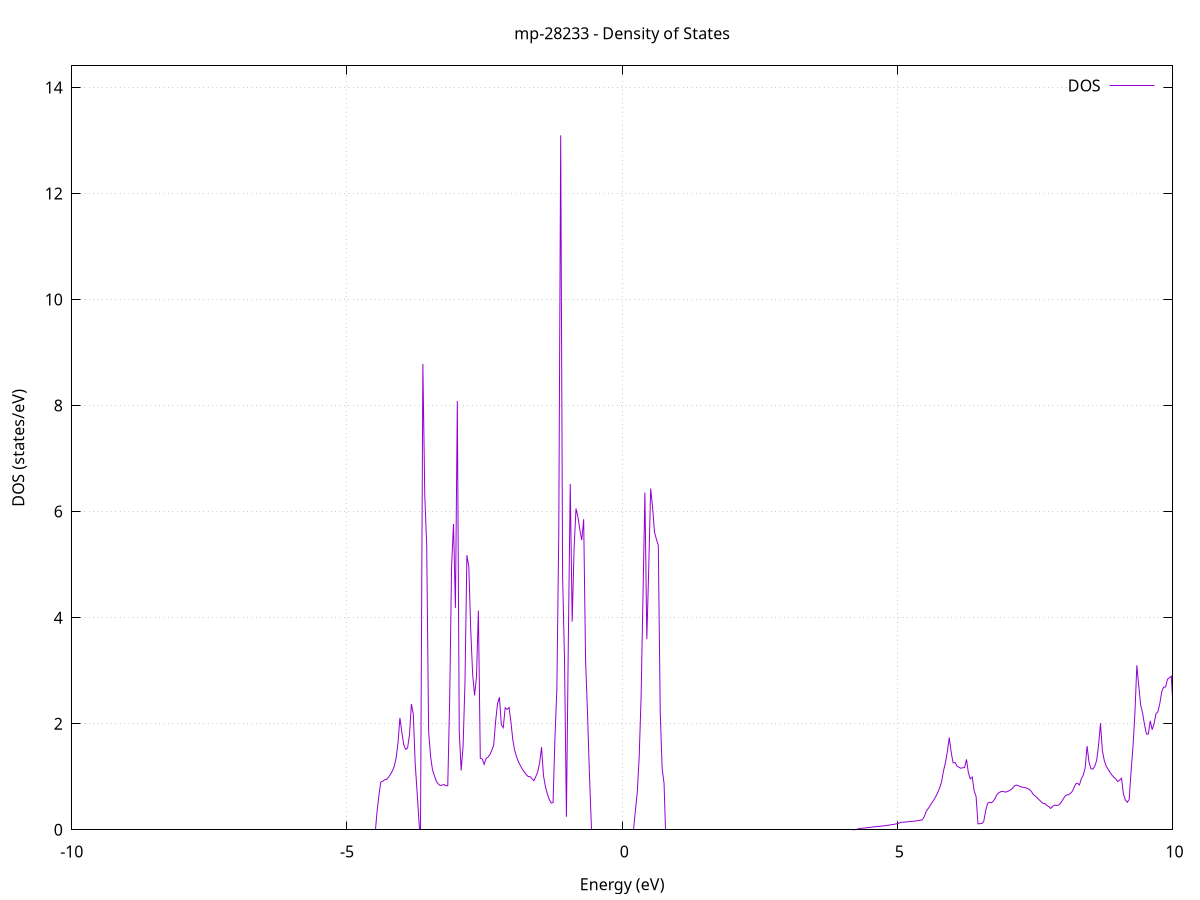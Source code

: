 set title 'mp-28233 - Density of States'
set xlabel 'Energy (eV)'
set ylabel 'DOS (states/eV)'
set grid
set xrange [-10:10]
set yrange [0:14.406]
set xzeroaxis lt -1
set terminal png size 800,600
set output 'mp-28233_dos_gnuplot.png'
plot '-' using 1:2 with lines title 'DOS'
-51.999800 0.000000
-51.965000 0.000000
-51.930200 0.000000
-51.895500 0.000000
-51.860700 0.000000
-51.825900 0.000000
-51.791100 0.000000
-51.756300 0.000000
-51.721600 0.000000
-51.686800 0.000000
-51.652000 0.000000
-51.617200 0.000000
-51.582400 0.000000
-51.547700 0.000000
-51.512900 0.000000
-51.478100 0.000000
-51.443300 0.000000
-51.408500 0.000000
-51.373800 0.000000
-51.339000 0.000000
-51.304200 0.000000
-51.269400 0.000000
-51.234600 0.000000
-51.199900 0.000000
-51.165100 0.000000
-51.130300 0.000000
-51.095500 0.000000
-51.060700 0.000000
-51.026000 0.000000
-50.991200 0.000000
-50.956400 0.000000
-50.921600 0.000000
-50.886800 0.000000
-50.852100 0.000000
-50.817300 0.000000
-50.782500 0.000000
-50.747700 0.000000
-50.712900 0.000000
-50.678200 0.000000
-50.643400 0.000000
-50.608600 0.000000
-50.573800 0.000000
-50.539000 0.000000
-50.504300 0.000000
-50.469500 0.000000
-50.434700 0.000000
-50.399900 0.000000
-50.365100 0.000000
-50.330400 0.000000
-50.295600 0.000000
-50.260800 0.000000
-50.226000 0.000000
-50.191200 0.000000
-50.156500 0.000000
-50.121700 0.000000
-50.086900 0.000000
-50.052100 0.000000
-50.017300 0.000000
-49.982600 0.000000
-49.947800 0.000000
-49.913000 0.000000
-49.878200 0.000000
-49.843400 0.000000
-49.808700 0.000000
-49.773900 0.000000
-49.739100 0.000000
-49.704300 0.000000
-49.669500 0.000000
-49.634800 0.000000
-49.600000 0.000000
-49.565200 0.000000
-49.530400 0.000000
-49.495600 0.000000
-49.460900 0.000000
-49.426100 0.000000
-49.391300 0.000000
-49.356500 0.000000
-49.321700 0.000000
-49.287000 0.000000
-49.252200 0.000000
-49.217400 0.000000
-49.182600 0.000000
-49.147800 0.000000
-49.113100 0.000000
-49.078300 0.000000
-49.043500 0.000000
-49.008700 0.000000
-48.973900 0.000000
-48.939200 0.000000
-48.904400 0.000000
-48.869600 0.000000
-48.834800 0.000000
-48.800000 0.000000
-48.765300 0.000000
-48.730500 0.000000
-48.695700 0.000000
-48.660900 0.000000
-48.626100 0.000000
-48.591300 0.000000
-48.556600 0.000000
-48.521800 0.000000
-48.487000 0.000000
-48.452200 0.000000
-48.417400 0.000000
-48.382700 0.000000
-48.347900 0.000000
-48.313100 0.000000
-48.278300 0.000000
-48.243500 0.000000
-48.208800 0.000000
-48.174000 0.000000
-48.139200 0.000000
-48.104400 0.000000
-48.069600 0.000000
-48.034900 0.000000
-48.000100 0.000000
-47.965300 0.000000
-47.930500 0.000000
-47.895700 0.000000
-47.861000 0.000000
-47.826200 0.000000
-47.791400 0.000000
-47.756600 0.000000
-47.721800 0.000000
-47.687100 0.000000
-47.652300 0.000000
-47.617500 0.000000
-47.582700 0.000000
-47.547900 0.000000
-47.513200 0.000000
-47.478400 0.000000
-47.443600 0.000000
-47.408800 0.000000
-47.374000 0.000000
-47.339300 0.000000
-47.304500 0.000000
-47.269700 0.000000
-47.234900 0.000000
-47.200100 0.000000
-47.165400 0.000000
-47.130600 0.000000
-47.095800 0.000000
-47.061000 0.000000
-47.026200 0.000000
-46.991500 0.000000
-46.956700 0.000000
-46.921900 0.000000
-46.887100 0.000000
-46.852300 0.000000
-46.817600 0.000000
-46.782800 0.000000
-46.748000 0.000000
-46.713200 0.000000
-46.678400 0.000000
-46.643700 0.000000
-46.608900 0.000000
-46.574100 0.000000
-46.539300 0.000000
-46.504500 0.000000
-46.469800 0.000000
-46.435000 0.000000
-46.400200 0.000000
-46.365400 0.000000
-46.330600 0.000000
-46.295900 0.000000
-46.261100 0.000000
-46.226300 0.000000
-46.191500 0.000000
-46.156700 0.000000
-46.122000 0.000000
-46.087200 0.000000
-46.052400 0.000000
-46.017600 0.000000
-45.982800 0.000000
-45.948100 0.000000
-45.913300 0.000000
-45.878500 0.000000
-45.843700 0.000000
-45.808900 0.000000
-45.774200 0.000000
-45.739400 0.000000
-45.704600 0.000000
-45.669800 0.000000
-45.635000 0.000000
-45.600300 0.000000
-45.565500 0.000000
-45.530700 0.000000
-45.495900 0.000000
-45.461100 0.000000
-45.426400 0.000000
-45.391600 0.000000
-45.356800 0.000000
-45.322000 0.000000
-45.287200 0.000000
-45.252500 0.000000
-45.217700 0.000000
-45.182900 0.000000
-45.148100 0.000000
-45.113300 0.000000
-45.078600 0.000000
-45.043800 0.000000
-45.009000 0.000000
-44.974200 0.000000
-44.939400 0.000000
-44.904700 0.000000
-44.869900 0.000000
-44.835100 0.000000
-44.800300 0.000000
-44.765500 0.000000
-44.730800 0.000000
-44.696000 0.000000
-44.661200 0.000000
-44.626400 0.000000
-44.591600 0.000000
-44.556900 0.000000
-44.522100 0.000000
-44.487300 0.000000
-44.452500 0.000000
-44.417700 0.000000
-44.383000 0.000000
-44.348200 0.000000
-44.313400 0.000000
-44.278600 0.000000
-44.243800 0.000000
-44.209100 0.000000
-44.174300 0.000000
-44.139500 0.000000
-44.104700 0.000000
-44.069900 0.000000
-44.035200 0.000000
-44.000400 0.000000
-43.965600 0.000000
-43.930800 0.000000
-43.896000 0.000000
-43.861300 0.000000
-43.826500 0.000000
-43.791700 0.000000
-43.756900 0.000000
-43.722100 0.000000
-43.687400 0.000000
-43.652600 0.000000
-43.617800 0.000000
-43.583000 0.000000
-43.548200 0.000000
-43.513500 0.000000
-43.478700 0.000000
-43.443900 0.000000
-43.409100 0.000000
-43.374300 0.000000
-43.339600 0.000000
-43.304800 0.000000
-43.270000 0.000000
-43.235200 0.000000
-43.200400 0.000000
-43.165700 0.000000
-43.130900 0.000000
-43.096100 0.000000
-43.061300 0.000000
-43.026500 0.000000
-42.991800 0.000000
-42.957000 0.000000
-42.922200 0.000000
-42.887400 0.000000
-42.852600 0.000000
-42.817900 0.000000
-42.783100 0.000000
-42.748300 0.000000
-42.713500 0.000000
-42.678700 0.000000
-42.644000 0.000000
-42.609200 0.000000
-42.574400 0.000000
-42.539600 0.000000
-42.504800 0.000000
-42.470100 0.000000
-42.435300 0.000000
-42.400500 0.000000
-42.365700 0.000000
-42.330900 0.000000
-42.296200 0.000000
-42.261400 0.000000
-42.226600 0.000000
-42.191800 0.000000
-42.157000 0.000000
-42.122300 0.000000
-42.087500 0.000000
-42.052700 0.000000
-42.017900 0.000000
-41.983100 0.000000
-41.948400 0.000000
-41.913600 0.000000
-41.878800 0.000000
-41.844000 0.000000
-41.809200 0.000000
-41.774500 0.000000
-41.739700 0.000000
-41.704900 0.000000
-41.670100 0.000000
-41.635300 0.000000
-41.600600 0.000000
-41.565800 0.000000
-41.531000 0.000000
-41.496200 0.000000
-41.461400 0.000000
-41.426700 0.000000
-41.391900 0.000000
-41.357100 0.000000
-41.322300 0.000000
-41.287500 0.000000
-41.252800 0.000000
-41.218000 0.000000
-41.183200 0.000000
-41.148400 0.000000
-41.113600 0.000000
-41.078900 0.000000
-41.044100 0.000000
-41.009300 0.000000
-40.974500 0.000000
-40.939700 0.000000
-40.905000 0.000000
-40.870200 0.000000
-40.835400 0.000000
-40.800600 0.000000
-40.765800 0.000000
-40.731100 0.000000
-40.696300 0.000000
-40.661500 0.000000
-40.626700 0.000000
-40.591900 0.000000
-40.557200 0.000000
-40.522400 0.000000
-40.487600 0.000000
-40.452800 0.000000
-40.418000 0.000000
-40.383300 0.000000
-40.348500 0.000000
-40.313700 0.000000
-40.278900 0.000000
-40.244100 0.000000
-40.209400 0.000000
-40.174600 0.000000
-40.139800 0.000000
-40.105000 0.000000
-40.070200 0.000000
-40.035500 0.000000
-40.000700 0.000000
-39.965900 0.000000
-39.931100 0.000000
-39.896300 0.000000
-39.861600 0.000000
-39.826800 0.000000
-39.792000 0.000000
-39.757200 0.000000
-39.722400 0.000000
-39.687700 0.000000
-39.652900 0.000000
-39.618100 0.000000
-39.583300 0.000000
-39.548500 0.000000
-39.513800 0.000000
-39.479000 0.000000
-39.444200 0.000000
-39.409400 0.000000
-39.374600 0.000000
-39.339900 0.000000
-39.305100 0.000000
-39.270300 0.000000
-39.235500 0.000000
-39.200700 0.000000
-39.166000 0.000000
-39.131200 0.000000
-39.096400 0.000000
-39.061600 0.000000
-39.026800 0.000000
-38.992100 0.000000
-38.957300 0.000000
-38.922500 0.000000
-38.887700 0.000000
-38.852900 0.000000
-38.818200 0.000000
-38.783400 0.000000
-38.748600 0.000000
-38.713800 0.000000
-38.679000 0.000000
-38.644300 0.000000
-38.609500 0.000000
-38.574700 0.000000
-38.539900 0.000000
-38.505100 0.000000
-38.470400 0.000000
-38.435600 0.000000
-38.400800 0.000000
-38.366000 0.000000
-38.331200 0.000000
-38.296500 0.000000
-38.261700 0.000000
-38.226900 0.000000
-38.192100 0.000000
-38.157300 0.000000
-38.122600 0.000000
-38.087800 0.000000
-38.053000 0.000000
-38.018200 0.000000
-37.983400 0.000000
-37.948700 0.000000
-37.913900 0.000000
-37.879100 0.000000
-37.844300 0.000000
-37.809500 0.000000
-37.774800 0.000000
-37.740000 0.000000
-37.705200 0.000000
-37.670400 0.000000
-37.635600 0.000000
-37.600900 0.000000
-37.566100 0.000000
-37.531300 0.000000
-37.496500 0.000000
-37.461700 0.000000
-37.427000 0.000000
-37.392200 0.000000
-37.357400 0.000000
-37.322600 0.000000
-37.287800 0.000000
-37.253100 0.000000
-37.218300 0.000000
-37.183500 0.000000
-37.148700 0.000000
-37.113900 0.000000
-37.079200 0.000000
-37.044400 0.000000
-37.009600 0.000000
-36.974800 0.000000
-36.940000 0.000000
-36.905300 0.000000
-36.870500 0.000000
-36.835700 0.000000
-36.800900 0.000000
-36.766100 0.000000
-36.731400 0.000000
-36.696600 0.000000
-36.661800 0.000000
-36.627000 0.000000
-36.592200 0.000000
-36.557500 0.000000
-36.522700 0.000000
-36.487900 0.000000
-36.453100 0.000000
-36.418300 0.000000
-36.383600 0.000000
-36.348800 0.000000
-36.314000 0.000000
-36.279200 0.000000
-36.244400 0.000000
-36.209700 0.000000
-36.174900 0.000000
-36.140100 0.000000
-36.105300 0.000000
-36.070500 0.000000
-36.035800 0.000000
-36.001000 0.000000
-35.966200 0.000000
-35.931400 0.000000
-35.896600 0.000000
-35.861900 0.000000
-35.827100 0.000000
-35.792300 0.000000
-35.757500 0.000000
-35.722700 0.000000
-35.688000 0.000000
-35.653200 0.000000
-35.618400 0.000000
-35.583600 0.000000
-35.548800 0.000000
-35.514100 0.000000
-35.479300 0.000000
-35.444500 0.000000
-35.409700 0.000000
-35.374900 0.000000
-35.340200 0.000000
-35.305400 0.000000
-35.270600 0.000000
-35.235800 0.000000
-35.201000 0.000000
-35.166300 0.000000
-35.131500 0.000000
-35.096700 0.000000
-35.061900 0.000000
-35.027100 0.000000
-34.992400 0.000000
-34.957600 0.000000
-34.922800 0.000000
-34.888000 0.000000
-34.853200 0.000000
-34.818500 0.000000
-34.783700 0.000000
-34.748900 0.000000
-34.714100 0.000000
-34.679300 0.000000
-34.644600 0.000000
-34.609800 0.000000
-34.575000 0.000000
-34.540200 0.000000
-34.505400 0.000000
-34.470700 0.000000
-34.435900 0.000000
-34.401100 0.000000
-34.366300 0.000000
-34.331500 0.000000
-34.296800 0.000000
-34.262000 0.000000
-34.227200 0.000000
-34.192400 0.000000
-34.157600 0.000000
-34.122900 0.000000
-34.088100 0.000000
-34.053300 0.000000
-34.018500 0.000000
-33.983700 0.000000
-33.949000 0.000000
-33.914200 0.000000
-33.879400 0.000000
-33.844600 0.000000
-33.809800 0.000000
-33.775100 0.000000
-33.740300 0.000000
-33.705500 0.000000
-33.670700 0.000000
-33.635900 0.000000
-33.601200 0.000000
-33.566400 0.000000
-33.531600 0.000000
-33.496800 0.000000
-33.462000 0.000000
-33.427300 0.000000
-33.392500 0.000000
-33.357700 0.000000
-33.322900 0.000000
-33.288100 0.000000
-33.253400 0.000000
-33.218600 0.000000
-33.183800 0.000000
-33.149000 0.000000
-33.114200 0.000000
-33.079500 0.000000
-33.044700 0.000000
-33.009900 0.000000
-32.975100 0.000000
-32.940300 0.000000
-32.905600 0.000000
-32.870800 0.000000
-32.836000 0.000000
-32.801200 0.000000
-32.766400 0.000000
-32.731700 0.000000
-32.696900 0.000000
-32.662100 0.000000
-32.627300 0.000000
-32.592500 0.000000
-32.557800 0.000000
-32.523000 0.000000
-32.488200 0.000000
-32.453400 0.000000
-32.418600 0.000000
-32.383900 0.000000
-32.349100 0.000000
-32.314300 0.000000
-32.279500 0.000000
-32.244700 0.000000
-32.210000 0.000000
-32.175200 0.000000
-32.140400 0.000000
-32.105600 0.000000
-32.070800 0.000000
-32.036100 0.000000
-32.001300 0.000000
-31.966500 0.000000
-31.931700 0.000000
-31.896900 0.000000
-31.862200 0.000000
-31.827400 0.000000
-31.792600 0.000000
-31.757800 0.000000
-31.723000 0.000000
-31.688300 0.000000
-31.653500 0.000000
-31.618700 0.000000
-31.583900 0.000000
-31.549100 0.000000
-31.514400 0.000000
-31.479600 0.000000
-31.444800 0.000000
-31.410000 0.000000
-31.375200 0.000000
-31.340500 0.000000
-31.305700 0.000000
-31.270900 0.000000
-31.236100 0.000000
-31.201300 0.000000
-31.166600 0.000000
-31.131800 0.000000
-31.097000 0.000000
-31.062200 0.000000
-31.027400 0.000000
-30.992700 0.000000
-30.957900 0.000000
-30.923100 0.000000
-30.888300 0.000000
-30.853500 0.000000
-30.818800 0.000000
-30.784000 0.000000
-30.749200 0.000000
-30.714400 0.000000
-30.679600 0.000000
-30.644800 0.000000
-30.610100 0.000000
-30.575300 0.000000
-30.540500 0.000000
-30.505700 0.000000
-30.470900 0.000000
-30.436200 0.000000
-30.401400 0.000000
-30.366600 0.000000
-30.331800 0.000000
-30.297000 0.000000
-30.262300 0.000000
-30.227500 0.000000
-30.192700 0.000000
-30.157900 0.000000
-30.123100 0.000000
-30.088400 0.000000
-30.053600 0.000000
-30.018800 0.000000
-29.984000 0.000000
-29.949200 0.000000
-29.914500 0.000000
-29.879700 0.000000
-29.844900 0.000000
-29.810100 0.000000
-29.775300 0.000000
-29.740600 0.000000
-29.705800 0.000000
-29.671000 0.000000
-29.636200 0.000000
-29.601400 0.000000
-29.566700 0.000000
-29.531900 0.000000
-29.497100 0.000000
-29.462300 0.000000
-29.427500 0.000000
-29.392800 0.000000
-29.358000 0.000000
-29.323200 0.000000
-29.288400 0.000000
-29.253600 0.000000
-29.218900 0.000000
-29.184100 0.000000
-29.149300 0.000000
-29.114500 0.000000
-29.079700 0.000000
-29.045000 0.000000
-29.010200 0.000000
-28.975400 0.000000
-28.940600 0.000000
-28.905800 0.000000
-28.871100 0.000000
-28.836300 0.000000
-28.801500 0.000000
-28.766700 0.000000
-28.731900 0.000000
-28.697200 0.000000
-28.662400 0.000000
-28.627600 0.000000
-28.592800 0.000000
-28.558000 0.000000
-28.523300 0.000000
-28.488500 0.000000
-28.453700 0.000000
-28.418900 0.000000
-28.384100 0.000000
-28.349400 0.000000
-28.314600 0.000000
-28.279800 0.000000
-28.245000 0.000000
-28.210200 0.000000
-28.175500 0.000000
-28.140700 0.000000
-28.105900 0.000000
-28.071100 0.000000
-28.036300 0.000000
-28.001600 0.000000
-27.966800 0.000000
-27.932000 0.000000
-27.897200 0.000000
-27.862400 0.000000
-27.827700 0.000000
-27.792900 0.000000
-27.758100 0.000000
-27.723300 0.000000
-27.688500 0.000000
-27.653800 0.000000
-27.619000 0.000000
-27.584200 0.000000
-27.549400 0.000000
-27.514600 0.000000
-27.479900 0.000000
-27.445100 0.000000
-27.410300 0.000000
-27.375500 0.000000
-27.340700 0.000000
-27.306000 0.000000
-27.271200 0.000000
-27.236400 0.000000
-27.201600 0.000000
-27.166800 0.000000
-27.132100 0.000000
-27.097300 0.000000
-27.062500 0.000000
-27.027700 0.000000
-26.992900 0.000000
-26.958200 0.000000
-26.923400 0.000000
-26.888600 0.000000
-26.853800 0.000000
-26.819000 0.000000
-26.784300 0.000000
-26.749500 0.000000
-26.714700 0.000000
-26.679900 0.000000
-26.645100 0.000000
-26.610400 0.000000
-26.575600 0.000000
-26.540800 0.000000
-26.506000 0.000000
-26.471200 0.000000
-26.436500 0.000000
-26.401700 0.000000
-26.366900 0.000000
-26.332100 0.000000
-26.297300 0.000000
-26.262600 0.000000
-26.227800 0.000000
-26.193000 0.000000
-26.158200 0.000000
-26.123400 0.000000
-26.088700 0.000000
-26.053900 0.000000
-26.019100 0.000000
-25.984300 0.000000
-25.949500 0.000000
-25.914800 0.000000
-25.880000 0.000000
-25.845200 0.000000
-25.810400 0.000000
-25.775600 0.000000
-25.740900 0.000000
-25.706100 0.000000
-25.671300 0.000000
-25.636500 0.000000
-25.601700 0.000000
-25.567000 0.000000
-25.532200 0.000000
-25.497400 0.000000
-25.462600 0.000000
-25.427800 0.000000
-25.393100 0.000000
-25.358300 0.000000
-25.323500 0.000000
-25.288700 0.000000
-25.253900 0.000000
-25.219200 0.000000
-25.184400 0.000000
-25.149600 0.000000
-25.114800 0.000000
-25.080000 0.000000
-25.045300 0.000000
-25.010500 0.000000
-24.975700 0.000000
-24.940900 0.000000
-24.906100 0.000000
-24.871400 0.000000
-24.836600 0.000000
-24.801800 0.000000
-24.767000 0.000000
-24.732200 0.000000
-24.697500 0.000000
-24.662700 0.000000
-24.627900 0.000000
-24.593100 0.000000
-24.558300 0.000000
-24.523600 0.000000
-24.488800 0.000000
-24.454000 0.000000
-24.419200 0.000000
-24.384400 0.000000
-24.349700 0.000000
-24.314900 0.000000
-24.280100 0.000000
-24.245300 0.000000
-24.210500 0.000000
-24.175800 0.000000
-24.141000 0.000000
-24.106200 0.000000
-24.071400 0.000000
-24.036600 0.000000
-24.001900 0.000000
-23.967100 0.000000
-23.932300 0.000000
-23.897500 0.000000
-23.862700 0.000000
-23.828000 0.000000
-23.793200 0.000000
-23.758400 0.000000
-23.723600 0.000000
-23.688800 0.000000
-23.654100 0.000000
-23.619300 0.000000
-23.584500 0.000000
-23.549700 0.000000
-23.514900 0.000000
-23.480200 0.000000
-23.445400 0.000000
-23.410600 0.000000
-23.375800 0.000000
-23.341000 0.000000
-23.306300 0.000000
-23.271500 0.000000
-23.236700 0.000000
-23.201900 0.000000
-23.167100 0.000000
-23.132400 0.000000
-23.097600 0.000000
-23.062800 0.000000
-23.028000 0.000000
-22.993200 0.000000
-22.958500 0.000000
-22.923700 0.000000
-22.888900 0.000000
-22.854100 0.000000
-22.819300 0.000000
-22.784600 0.000000
-22.749800 0.000000
-22.715000 0.000000
-22.680200 0.000000
-22.645400 0.000000
-22.610700 0.000000
-22.575900 0.000000
-22.541100 0.000000
-22.506300 0.000000
-22.471500 0.000000
-22.436800 0.000000
-22.402000 0.000000
-22.367200 0.000000
-22.332400 0.000000
-22.297600 0.000000
-22.262900 0.000000
-22.228100 0.000000
-22.193300 0.000000
-22.158500 0.000000
-22.123700 0.000000
-22.089000 0.000000
-22.054200 0.000000
-22.019400 0.000000
-21.984600 0.000000
-21.949800 0.000000
-21.915100 0.000000
-21.880300 0.000000
-21.845500 0.000000
-21.810700 0.000000
-21.775900 0.000000
-21.741200 0.000000
-21.706400 0.000000
-21.671600 0.000000
-21.636800 0.000000
-21.602000 0.000000
-21.567300 0.000000
-21.532500 0.000000
-21.497700 0.000000
-21.462900 0.000000
-21.428100 0.000000
-21.393400 0.000000
-21.358600 0.000000
-21.323800 0.000000
-21.289000 0.000000
-21.254200 0.000000
-21.219500 0.000000
-21.184700 0.000000
-21.149900 0.000000
-21.115100 0.000000
-21.080300 0.000000
-21.045600 0.000000
-21.010800 0.000000
-20.976000 0.000000
-20.941200 0.000000
-20.906400 0.000000
-20.871700 0.000000
-20.836900 0.000000
-20.802100 0.000000
-20.767300 0.000000
-20.732500 0.000000
-20.697800 0.000000
-20.663000 0.000000
-20.628200 0.000000
-20.593400 0.000000
-20.558600 0.000000
-20.523900 0.000000
-20.489100 0.000000
-20.454300 0.000000
-20.419500 0.000000
-20.384700 0.000000
-20.350000 0.000000
-20.315200 0.000000
-20.280400 0.000000
-20.245600 0.000000
-20.210800 0.000000
-20.176100 0.000000
-20.141300 0.000000
-20.106500 0.000000
-20.071700 0.000000
-20.036900 0.000000
-20.002200 0.000000
-19.967400 0.000000
-19.932600 0.000000
-19.897800 0.000000
-19.863000 0.000000
-19.828300 0.000000
-19.793500 0.000000
-19.758700 0.000000
-19.723900 0.000000
-19.689100 0.000000
-19.654400 0.000000
-19.619600 0.000000
-19.584800 0.000000
-19.550000 0.000000
-19.515200 0.000000
-19.480500 0.000000
-19.445700 0.000000
-19.410900 0.000000
-19.376100 0.000000
-19.341300 0.000000
-19.306600 0.000000
-19.271800 0.000000
-19.237000 0.000000
-19.202200 0.000000
-19.167400 0.000000
-19.132700 0.000000
-19.097900 0.000000
-19.063100 0.000000
-19.028300 0.000000
-18.993500 0.000000
-18.958800 0.000000
-18.924000 0.000000
-18.889200 0.000000
-18.854400 0.000000
-18.819600 0.000000
-18.784900 0.000000
-18.750100 0.000000
-18.715300 0.000000
-18.680500 0.000000
-18.645700 0.000000
-18.611000 0.000000
-18.576200 0.000000
-18.541400 0.000000
-18.506600 0.000000
-18.471800 0.000000
-18.437100 0.000000
-18.402300 0.000000
-18.367500 0.000000
-18.332700 0.000000
-18.297900 0.000000
-18.263200 0.000000
-18.228400 0.000000
-18.193600 0.000000
-18.158800 0.000000
-18.124000 0.000000
-18.089300 0.000000
-18.054500 0.000000
-18.019700 0.000000
-17.984900 0.000000
-17.950100 0.000000
-17.915400 0.000000
-17.880600 0.000000
-17.845800 0.000000
-17.811000 0.000000
-17.776200 0.000000
-17.741500 0.000000
-17.706700 0.000000
-17.671900 0.000000
-17.637100 0.000000
-17.602300 0.000000
-17.567600 0.000000
-17.532800 0.000000
-17.498000 0.000000
-17.463200 0.000000
-17.428400 0.000000
-17.393700 0.000000
-17.358900 0.000000
-17.324100 0.000000
-17.289300 0.000000
-17.254500 0.000000
-17.219800 0.000000
-17.185000 0.000000
-17.150200 0.000000
-17.115400 0.000000
-17.080600 0.000000
-17.045900 0.000000
-17.011100 0.000000
-16.976300 0.000000
-16.941500 0.000000
-16.906700 0.000000
-16.872000 0.000000
-16.837200 0.000000
-16.802400 0.000000
-16.767600 0.000000
-16.732800 0.000000
-16.698100 0.000000
-16.663300 0.000000
-16.628500 0.000000
-16.593700 0.000000
-16.558900 0.000000
-16.524200 0.000000
-16.489400 0.000000
-16.454600 0.000000
-16.419800 0.000000
-16.385000 0.000000
-16.350300 0.000000
-16.315500 0.000000
-16.280700 0.000000
-16.245900 0.000000
-16.211100 0.000000
-16.176400 0.000000
-16.141600 0.000000
-16.106800 0.000000
-16.072000 0.000000
-16.037200 0.000000
-16.002500 0.000000
-15.967700 0.000000
-15.932900 0.000000
-15.898100 0.000000
-15.863300 0.000000
-15.828600 0.000000
-15.793800 0.000000
-15.759000 0.000000
-15.724200 0.000000
-15.689400 0.000000
-15.654700 0.000000
-15.619900 0.000000
-15.585100 0.000000
-15.550300 0.000000
-15.515500 0.000000
-15.480800 0.000000
-15.446000 0.000000
-15.411200 0.000000
-15.376400 0.000000
-15.341600 0.000000
-15.306900 0.000000
-15.272100 0.000000
-15.237300 0.000000
-15.202500 0.000000
-15.167700 0.000000
-15.133000 0.000000
-15.098200 0.000000
-15.063400 0.000000
-15.028600 0.000000
-14.993800 0.000000
-14.959100 0.000000
-14.924300 0.000000
-14.889500 0.000000
-14.854700 0.000000
-14.819900 0.000000
-14.785200 0.000000
-14.750400 0.000000
-14.715600 0.000000
-14.680800 0.000000
-14.646000 0.000000
-14.611300 0.000000
-14.576500 0.094300
-14.541700 0.778400
-14.506900 0.780700
-14.472100 0.813500
-14.437400 0.825600
-14.402600 0.876700
-14.367800 0.901700
-14.333000 0.949300
-14.298200 0.999200
-14.263500 1.052700
-14.228700 1.113800
-14.193900 1.201900
-14.159100 1.278900
-14.124300 1.404200
-14.089600 1.548200
-14.054800 1.693400
-14.020000 2.021400
-13.985200 2.345200
-13.950400 3.681800
-13.915700 5.072800
-13.880900 5.845700
-13.846100 22.253100
-13.811300 0.000000
-13.776500 0.000000
-13.741800 0.000000
-13.707000 0.000000
-13.672200 0.000000
-13.637400 0.000000
-13.602600 0.000000
-13.567900 0.000000
-13.533100 0.000000
-13.498300 0.000000
-13.463500 0.000000
-13.428700 0.000000
-13.394000 0.000000
-13.359200 0.000000
-13.324400 0.000000
-13.289600 0.000000
-13.254800 0.000000
-13.220100 0.000000
-13.185300 0.000000
-13.150500 0.000000
-13.115700 0.000000
-13.080900 0.000000
-13.046200 0.000000
-13.011400 0.000000
-12.976600 0.000000
-12.941800 0.000000
-12.907000 0.000000
-12.872200 0.000000
-12.837500 0.000000
-12.802700 0.000000
-12.767900 0.000000
-12.733100 0.000000
-12.698300 0.000000
-12.663600 0.000000
-12.628800 0.000000
-12.594000 0.000000
-12.559200 0.000000
-12.524400 0.000000
-12.489700 0.000000
-12.454900 0.000000
-12.420100 0.000000
-12.385300 0.000000
-12.350500 0.000000
-12.315800 0.000000
-12.281000 0.000000
-12.246200 0.000000
-12.211400 0.000000
-12.176600 0.000000
-12.141900 0.000000
-12.107100 0.000000
-12.072300 0.000000
-12.037500 0.000000
-12.002700 0.000000
-11.968000 0.000000
-11.933200 0.000000
-11.898400 0.000000
-11.863600 0.000000
-11.828800 0.000000
-11.794100 0.000000
-11.759300 0.000000
-11.724500 0.000000
-11.689700 0.000000
-11.654900 0.000000
-11.620200 0.000000
-11.585400 0.000000
-11.550600 0.000000
-11.515800 0.000000
-11.481000 0.000000
-11.446300 0.000000
-11.411500 0.000000
-11.376700 0.000000
-11.341900 0.000000
-11.307100 0.000000
-11.272400 0.000000
-11.237600 0.000000
-11.202800 0.000000
-11.168000 0.000000
-11.133200 0.000000
-11.098500 0.000000
-11.063700 0.000000
-11.028900 0.000000
-10.994100 0.000000
-10.959300 0.000000
-10.924600 0.000000
-10.889800 0.000000
-10.855000 0.000000
-10.820200 0.000000
-10.785400 0.000000
-10.750700 0.000000
-10.715900 0.000000
-10.681100 0.000000
-10.646300 0.000000
-10.611500 0.000000
-10.576800 0.000000
-10.542000 0.000000
-10.507200 0.000000
-10.472400 0.000000
-10.437600 0.000000
-10.402900 0.000000
-10.368100 0.000000
-10.333300 0.000000
-10.298500 0.000000
-10.263700 0.000000
-10.229000 0.000000
-10.194200 0.000000
-10.159400 0.000000
-10.124600 0.000000
-10.089800 0.000000
-10.055100 0.000000
-10.020300 0.000000
-9.985500 0.000000
-9.950700 0.000000
-9.915900 0.000000
-9.881200 0.000000
-9.846400 0.000000
-9.811600 0.000000
-9.776800 0.000000
-9.742000 0.000000
-9.707300 0.000000
-9.672500 0.000000
-9.637700 0.000000
-9.602900 0.000000
-9.568100 0.000000
-9.533400 0.000000
-9.498600 0.000000
-9.463800 0.000000
-9.429000 0.000000
-9.394200 0.000000
-9.359500 0.000000
-9.324700 0.000000
-9.289900 0.000000
-9.255100 0.000000
-9.220300 0.000000
-9.185600 0.000000
-9.150800 0.000000
-9.116000 0.000000
-9.081200 0.000000
-9.046400 0.000000
-9.011700 0.000000
-8.976900 0.000000
-8.942100 0.000000
-8.907300 0.000000
-8.872500 0.000000
-8.837800 0.000000
-8.803000 0.000000
-8.768200 0.000000
-8.733400 0.000000
-8.698600 0.000000
-8.663900 0.000000
-8.629100 0.000000
-8.594300 0.000000
-8.559500 0.000000
-8.524700 0.000000
-8.490000 0.000000
-8.455200 0.000000
-8.420400 0.000000
-8.385600 0.000000
-8.350800 0.000000
-8.316100 0.000000
-8.281300 0.000000
-8.246500 0.000000
-8.211700 0.000000
-8.176900 0.000000
-8.142200 0.000000
-8.107400 0.000000
-8.072600 0.000000
-8.037800 0.000000
-8.003000 0.000000
-7.968300 0.000000
-7.933500 0.000000
-7.898700 0.000000
-7.863900 0.000000
-7.829100 0.000000
-7.794400 0.000000
-7.759600 0.000000
-7.724800 0.000000
-7.690000 0.000000
-7.655200 0.000000
-7.620500 0.000000
-7.585700 0.000000
-7.550900 0.000000
-7.516100 0.000000
-7.481300 0.000000
-7.446600 0.000000
-7.411800 0.000000
-7.377000 0.000000
-7.342200 0.000000
-7.307400 0.000000
-7.272700 0.000000
-7.237900 0.000000
-7.203100 0.000000
-7.168300 0.000000
-7.133500 0.000000
-7.098800 0.000000
-7.064000 0.000000
-7.029200 0.000000
-6.994400 0.000000
-6.959600 0.000000
-6.924900 0.000000
-6.890100 0.000000
-6.855300 0.000000
-6.820500 0.000000
-6.785700 0.000000
-6.751000 0.000000
-6.716200 0.000000
-6.681400 0.000000
-6.646600 0.000000
-6.611800 0.000000
-6.577100 0.000000
-6.542300 0.000000
-6.507500 0.000000
-6.472700 0.000000
-6.437900 0.000000
-6.403200 0.000000
-6.368400 0.000000
-6.333600 0.000000
-6.298800 0.000000
-6.264000 0.000000
-6.229300 0.000000
-6.194500 0.000000
-6.159700 0.000000
-6.124900 0.000000
-6.090100 0.000000
-6.055400 0.000000
-6.020600 0.000000
-5.985800 0.000000
-5.951000 0.000000
-5.916200 0.000000
-5.881500 0.000000
-5.846700 0.000000
-5.811900 0.000000
-5.777100 0.000000
-5.742300 0.000000
-5.707600 0.000000
-5.672800 0.000000
-5.638000 0.000000
-5.603200 0.000000
-5.568400 0.000000
-5.533700 0.000000
-5.498900 0.000000
-5.464100 0.000000
-5.429300 0.000000
-5.394500 0.000000
-5.359800 0.000000
-5.325000 0.000000
-5.290200 0.000000
-5.255400 0.000000
-5.220600 0.000000
-5.185900 0.000000
-5.151100 0.000000
-5.116300 0.000000
-5.081500 0.000000
-5.046700 0.000000
-5.012000 0.000000
-4.977200 0.000000
-4.942400 0.000000
-4.907600 0.000000
-4.872800 0.000000
-4.838100 0.000000
-4.803300 0.000000
-4.768500 0.000000
-4.733700 0.000000
-4.698900 0.000000
-4.664200 0.000000
-4.629400 0.000000
-4.594600 0.000000
-4.559800 0.000000
-4.525000 0.000000
-4.490300 0.000000
-4.455500 0.318700
-4.420700 0.642000
-4.385900 0.899100
-4.351100 0.915300
-4.316400 0.941600
-4.281600 0.949100
-4.246800 0.990500
-4.212000 1.041200
-4.177200 1.106800
-4.142500 1.190500
-4.107700 1.344900
-4.072900 1.637900
-4.038100 2.110900
-4.003300 1.842500
-3.968600 1.604700
-3.933800 1.517000
-3.899000 1.541600
-3.864200 1.789900
-3.829400 2.372300
-3.794700 2.176400
-3.759900 1.241500
-3.725100 0.697600
-3.690300 0.000000
-3.655500 0.000000
-3.620800 8.786600
-3.586000 6.296900
-3.551200 5.362100
-3.516400 1.860100
-3.481600 1.394200
-3.446900 1.133100
-3.412100 1.021400
-3.377300 0.918400
-3.342500 0.866300
-3.307700 0.836500
-3.273000 0.841400
-3.238200 0.853400
-3.203400 0.829500
-3.168600 0.830900
-3.133800 2.460000
-3.099100 4.965800
-3.064300 5.766800
-3.029500 4.183200
-2.994700 8.087500
-2.959900 1.854800
-2.925200 1.118200
-2.890400 1.568400
-2.855600 2.781700
-2.820800 5.180900
-2.786000 4.958900
-2.751300 3.772800
-2.716500 2.934000
-2.681700 2.533800
-2.646900 2.879800
-2.612100 4.132100
-2.577400 1.346800
-2.542600 1.335800
-2.507800 1.234100
-2.473000 1.344800
-2.438200 1.368700
-2.403500 1.417600
-2.368700 1.498500
-2.333900 1.595700
-2.299100 2.043900
-2.264300 2.377900
-2.229600 2.498800
-2.194800 1.976800
-2.160000 1.925900
-2.125200 2.300900
-2.090400 2.270000
-2.055700 2.308300
-2.020900 2.031900
-1.986100 1.690200
-1.951300 1.490200
-1.916500 1.369600
-1.881800 1.280300
-1.847000 1.205300
-1.812200 1.140900
-1.777400 1.088600
-1.742600 1.042300
-1.707900 1.003700
-1.673100 1.002100
-1.638300 0.963600
-1.603500 0.924400
-1.568700 1.005000
-1.534000 1.090400
-1.499200 1.266200
-1.464400 1.558000
-1.429600 1.022900
-1.394800 0.818500
-1.360100 0.678200
-1.325300 0.575200
-1.290500 0.505000
-1.255700 0.514400
-1.220900 1.723400
-1.186200 2.649900
-1.151400 5.596500
-1.116600 13.096700
-1.081800 4.776200
-1.047000 3.199000
-1.012300 0.246300
-0.977500 3.580300
-0.942700 6.522200
-0.907900 3.926100
-0.873100 5.305900
-0.838400 6.058400
-0.803600 5.898400
-0.768800 5.663200
-0.734000 5.463200
-0.699200 5.857200
-0.664500 3.192300
-0.629700 2.210200
-0.594900 1.062900
-0.560100 0.000000
-0.525300 0.000000
-0.490600 0.000000
-0.455800 0.000000
-0.421000 0.000000
-0.386200 0.000000
-0.351400 0.000000
-0.316700 0.000000
-0.281900 0.000000
-0.247100 0.000000
-0.212300 0.000000
-0.177500 0.000000
-0.142800 0.000000
-0.108000 0.000000
-0.073200 0.000000
-0.038400 0.000000
-0.003600 0.000000
0.031100 0.000000
0.065900 0.000000
0.100700 0.000000
0.135500 0.000000
0.170300 0.000000
0.205000 0.000000
0.239800 0.347900
0.274600 0.705500
0.309400 1.366200
0.344200 2.498600
0.378900 4.421100
0.413700 6.358800
0.448500 3.595400
0.483300 4.941500
0.518100 6.434600
0.552800 6.088600
0.587600 5.614900
0.622400 5.478300
0.657200 5.364200
0.692000 2.217600
0.726700 1.156700
0.761500 0.874200
0.796300 0.000000
0.831100 0.000000
0.865900 0.000000
0.900600 0.000000
0.935400 0.000000
0.970200 0.000000
1.005000 0.000000
1.039800 0.000000
1.074500 0.000000
1.109300 0.000000
1.144100 0.000000
1.178900 0.000000
1.213700 0.000000
1.248400 0.000000
1.283200 0.000000
1.318000 0.000000
1.352800 0.000000
1.387600 0.000000
1.422300 0.000000
1.457100 0.000000
1.491900 0.000000
1.526700 0.000000
1.561500 0.000000
1.596200 0.000000
1.631000 0.000000
1.665800 0.000000
1.700600 0.000000
1.735400 0.000000
1.770100 0.000000
1.804900 0.000000
1.839700 0.000000
1.874500 0.000000
1.909300 0.000000
1.944000 0.000000
1.978800 0.000000
2.013600 0.000000
2.048400 0.000000
2.083200 0.000000
2.117900 0.000000
2.152700 0.000000
2.187500 0.000000
2.222300 0.000000
2.257100 0.000000
2.291800 0.000000
2.326600 0.000000
2.361400 0.000000
2.396200 0.000000
2.431000 0.000000
2.465700 0.000000
2.500500 0.000000
2.535300 0.000000
2.570100 0.000000
2.604900 0.000000
2.639600 0.000000
2.674400 0.000000
2.709200 0.000000
2.744000 0.000000
2.778800 0.000000
2.813500 0.000000
2.848300 0.000000
2.883100 0.000000
2.917900 0.000000
2.952700 0.000000
2.987400 0.000000
3.022200 0.000000
3.057000 0.000000
3.091800 0.000000
3.126600 0.000000
3.161300 0.000000
3.196100 0.000000
3.230900 0.000000
3.265700 0.000000
3.300500 0.000000
3.335200 0.000000
3.370000 0.000000
3.404800 0.000000
3.439600 0.000000
3.474400 0.000000
3.509100 0.000000
3.543900 0.000000
3.578700 0.000000
3.613500 0.000000
3.648300 0.000000
3.683000 0.000000
3.717800 0.000000
3.752600 0.000000
3.787400 0.000000
3.822200 0.000000
3.856900 0.000000
3.891700 0.000000
3.926500 0.000000
3.961300 0.000000
3.996100 0.000000
4.030800 0.000000
4.065600 0.000000
4.100400 0.000000
4.135200 0.000000
4.170000 0.000000
4.204700 0.000100
4.239500 0.003500
4.274300 0.012100
4.309100 0.023700
4.343900 0.027100
4.378600 0.029800
4.413400 0.033900
4.448200 0.038300
4.483000 0.042900
4.517800 0.047700
4.552500 0.051900
4.587300 0.055600
4.622100 0.059100
4.656900 0.062800
4.691700 0.066900
4.726400 0.071200
4.761200 0.075700
4.796000 0.080300
4.830800 0.085500
4.865600 0.090800
4.900300 0.096300
4.935100 0.102000
4.969900 0.108900
5.004700 0.116300
5.039500 0.128600
5.074300 0.141400
5.109000 0.144100
5.143800 0.144200
5.178600 0.149100
5.213400 0.153600
5.248200 0.157700
5.282900 0.161200
5.317700 0.164500
5.352500 0.169400
5.387300 0.175400
5.422100 0.181700
5.456800 0.188300
5.491600 0.256000
5.526400 0.349900
5.561200 0.400800
5.596000 0.453500
5.630700 0.512600
5.665500 0.567100
5.700300 0.629600
5.735100 0.704500
5.769900 0.792200
5.804600 0.911100
5.839400 1.109500
5.874200 1.267000
5.909000 1.471700
5.943800 1.739500
5.978500 1.463200
6.013300 1.261500
6.048100 1.268100
6.082900 1.204600
6.117700 1.180500
6.152400 1.160300
6.187200 1.169600
6.222000 1.172300
6.256800 1.328000
6.291600 1.072800
6.326300 0.960200
6.361100 0.995000
6.395900 0.734300
6.430700 0.633000
6.465500 0.112500
6.500200 0.115000
6.535000 0.119200
6.569800 0.156000
6.604600 0.354500
6.639400 0.495600
6.674100 0.519300
6.708900 0.509500
6.743700 0.540500
6.778500 0.596300
6.813300 0.670300
6.848000 0.701400
6.882800 0.719400
6.917600 0.724300
6.952400 0.711900
6.987200 0.715100
7.021900 0.731400
7.056700 0.751700
7.091500 0.778400
7.126300 0.828200
7.161100 0.841900
7.195800 0.834000
7.230600 0.814900
7.265400 0.804800
7.300200 0.798600
7.335000 0.791400
7.369700 0.776200
7.404500 0.758200
7.439300 0.716400
7.474100 0.659700
7.508900 0.637500
7.543600 0.598100
7.578400 0.563300
7.613200 0.529800
7.648000 0.497600
7.682800 0.492600
7.717500 0.458100
7.752300 0.439400
7.787100 0.402200
7.821900 0.441700
7.856700 0.465700
7.891400 0.459700
7.926200 0.463200
7.961000 0.494700
7.995800 0.547100
8.030600 0.606900
8.065300 0.653400
8.100100 0.658700
8.134900 0.676900
8.169700 0.711500
8.204500 0.776200
8.239200 0.864600
8.274000 0.876400
8.308800 0.845200
8.343600 0.962700
8.378400 1.030600
8.413100 1.166200
8.447900 1.578300
8.482700 1.276300
8.517500 1.154800
8.552300 1.141600
8.587000 1.197100
8.621800 1.309300
8.656600 1.594500
8.691400 2.007800
8.726200 1.492600
8.760900 1.303600
8.795700 1.198900
8.830500 1.138300
8.865300 1.080900
8.900100 1.031000
8.934800 0.991300
8.969600 0.959100
9.004400 0.910000
9.039200 0.934800
9.074000 0.971800
9.108700 0.671600
9.143500 0.563400
9.178300 0.518500
9.213100 0.571600
9.247900 1.113200
9.282600 1.575700
9.317400 2.205900
9.352200 3.101500
9.387000 2.710800
9.421800 2.352300
9.456500 2.200500
9.491300 1.983500
9.526100 1.807900
9.560900 1.803900
9.595700 2.054600
9.630400 1.887300
9.665200 1.998300
9.700000 2.189300
9.734800 2.226000
9.769600 2.380400
9.804300 2.603100
9.839100 2.690400
9.873900 2.692200
9.908700 2.839600
9.943500 2.863800
9.978200 2.897200
10.013000 2.245600
10.047800 1.562300
10.082600 1.551800
10.117400 1.688800
10.152100 2.330100
10.186900 2.701700
10.221700 2.376200
10.256500 2.198400
10.291300 2.225400
10.326000 2.082700
10.360800 1.424600
10.395600 1.053800
10.430400 0.941800
10.465200 0.801100
10.499900 0.697900
10.534700 0.781700
10.569500 1.156700
10.604300 1.242200
10.639100 1.062900
10.673800 0.998100
10.708600 1.022900
10.743400 1.046200
10.778200 1.053600
10.813000 1.070600
10.847700 1.094300
10.882500 1.136600
10.917300 1.169000
10.952100 1.162900
10.986900 1.174900
11.021600 1.187500
11.056400 1.219500
11.091200 1.284000
11.126000 1.341300
11.160800 1.429200
11.195500 1.356000
11.230300 1.183400
11.265100 1.101700
11.299900 1.012100
11.334700 0.917600
11.369400 0.785600
11.404200 0.556800
11.439000 0.405900
11.473800 0.359900
11.508600 0.359800
11.543300 0.432100
11.578100 0.575200
11.612900 0.503600
11.647700 0.495500
11.682500 0.510800
11.717200 0.541600
11.752000 0.572200
11.786800 0.609100
11.821600 0.771000
11.856400 0.946000
11.891100 0.855300
11.925900 0.699000
11.960700 0.949500
11.995500 1.425300
12.030300 1.108900
12.065000 0.936400
12.099800 0.901400
12.134600 0.888400
12.169400 0.898700
12.204200 0.849300
12.238900 0.803600
12.273700 0.767700
12.308500 0.749000
12.343300 0.723700
12.378100 0.694000
12.412800 0.696600
12.447600 0.629700
12.482400 0.551900
12.517200 0.520800
12.552000 0.490500
12.586700 0.459300
12.621500 0.433300
12.656300 0.412400
12.691100 0.394900
12.725900 0.378500
12.760600 0.363300
12.795400 0.349600
12.830200 0.337200
12.865000 0.325800
12.899800 0.314900
12.934500 0.304500
12.969300 0.295200
13.004100 0.286400
13.038900 0.277900
13.073700 0.270600
13.108400 0.263500
13.143200 0.255800
13.178000 0.249100
13.212800 0.243000
13.247600 0.237200
13.282300 0.231500
13.317100 0.225400
13.351900 0.219000
13.386700 0.212400
13.421500 0.206000
13.456200 0.200000
13.491000 0.194900
13.525800 0.190700
13.560600 0.186900
13.595400 0.183400
13.630100 0.180300
13.664900 0.176000
13.699700 0.171400
13.734500 0.167100
13.769300 0.162000
13.804000 0.156300
13.838800 0.153800
13.873600 0.137000
13.908400 0.114300
13.943200 0.078900
13.977900 0.045300
14.012700 0.025800
14.047500 0.013300
14.082300 0.004300
14.117100 0.000200
14.151800 0.000000
14.186600 0.000000
14.221400 0.000000
14.256200 0.000000
14.291000 0.000000
14.325700 0.000000
14.360500 0.000000
14.395300 0.000000
14.430100 0.000000
14.464900 0.000000
14.499600 0.000000
14.534400 0.000000
14.569200 0.000000
14.604000 0.000000
14.638800 0.000000
14.673500 0.000000
14.708300 0.000000
14.743100 0.000000
14.777900 0.000000
14.812700 0.000000
14.847400 0.000000
14.882200 0.000000
14.917000 0.000000
14.951800 0.000000
14.986600 0.000000
15.021300 0.000000
15.056100 0.000000
15.090900 0.000000
15.125700 0.000000
15.160500 0.000000
15.195200 0.000000
15.230000 0.000000
15.264800 0.000000
15.299600 0.000000
15.334400 0.000000
15.369100 0.000000
15.403900 0.000000
15.438700 0.000000
15.473500 0.000000
15.508300 0.000000
15.543000 0.000000
15.577800 0.000000
15.612600 0.000000
15.647400 0.000000
15.682200 0.000000
15.716900 0.000000
15.751700 0.000000
15.786500 0.000000
15.821300 0.000000
15.856100 0.000000
15.890800 0.000000
15.925600 0.000000
15.960400 0.000000
15.995200 0.000000
16.030000 0.000000
16.064700 0.000000
16.099500 0.000000
16.134300 0.000000
16.169100 0.000000
16.203900 0.000000
16.238600 0.000000
16.273400 0.000000
16.308200 0.000000
16.343000 0.000000
16.377800 0.000000
16.412500 0.000000
16.447300 0.000000
16.482100 0.000000
16.516900 0.000000
16.551700 0.000000
16.586400 0.000000
16.621200 0.000000
16.656000 0.000000
16.690800 0.000000
16.725600 0.000000
16.760300 0.000000
16.795100 0.000000
16.829900 0.000000
16.864700 0.000000
16.899500 0.000000
16.934200 0.000000
16.969000 0.000000
17.003800 0.000000
17.038600 0.000000
17.073400 0.000000
17.108100 0.000000
17.142900 0.000000
17.177700 0.000000
17.212500 0.000000
17.247300 0.000000
17.282000 0.000000
17.316800 0.000000
17.351600 0.000000
17.386400 0.000000
17.421200 0.000000
17.455900 0.000000
17.490700 0.000000
17.525500 0.000000
17.560300 0.000000
e
